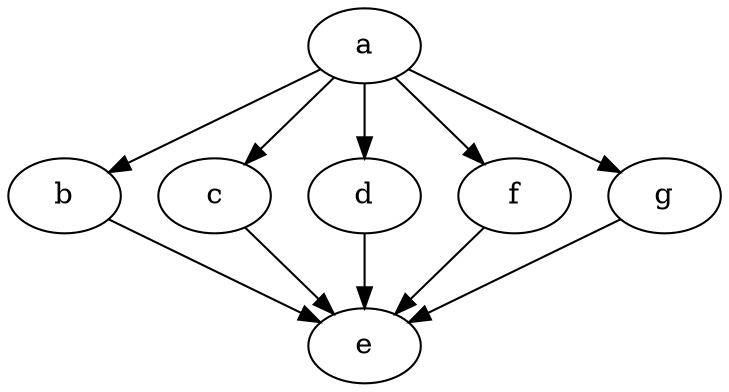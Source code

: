 strict digraph "G" {
a;
b;
c;
d;
f;
g;
e;
a -> b;
a -> c;
a -> d;
a -> f;
a -> g;
b -> e;
c -> e;
d -> e;
f -> e;
g -> e;
}
